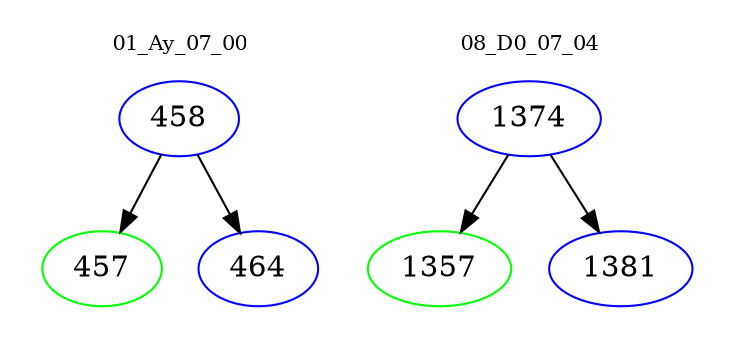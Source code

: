 digraph{
subgraph cluster_0 {
color = white
label = "01_Ay_07_00";
fontsize=10;
T0_458 [label="458", color="blue"]
T0_458 -> T0_457 [color="black"]
T0_457 [label="457", color="green"]
T0_458 -> T0_464 [color="black"]
T0_464 [label="464", color="blue"]
}
subgraph cluster_1 {
color = white
label = "08_D0_07_04";
fontsize=10;
T1_1374 [label="1374", color="blue"]
T1_1374 -> T1_1357 [color="black"]
T1_1357 [label="1357", color="green"]
T1_1374 -> T1_1381 [color="black"]
T1_1381 [label="1381", color="blue"]
}
}
